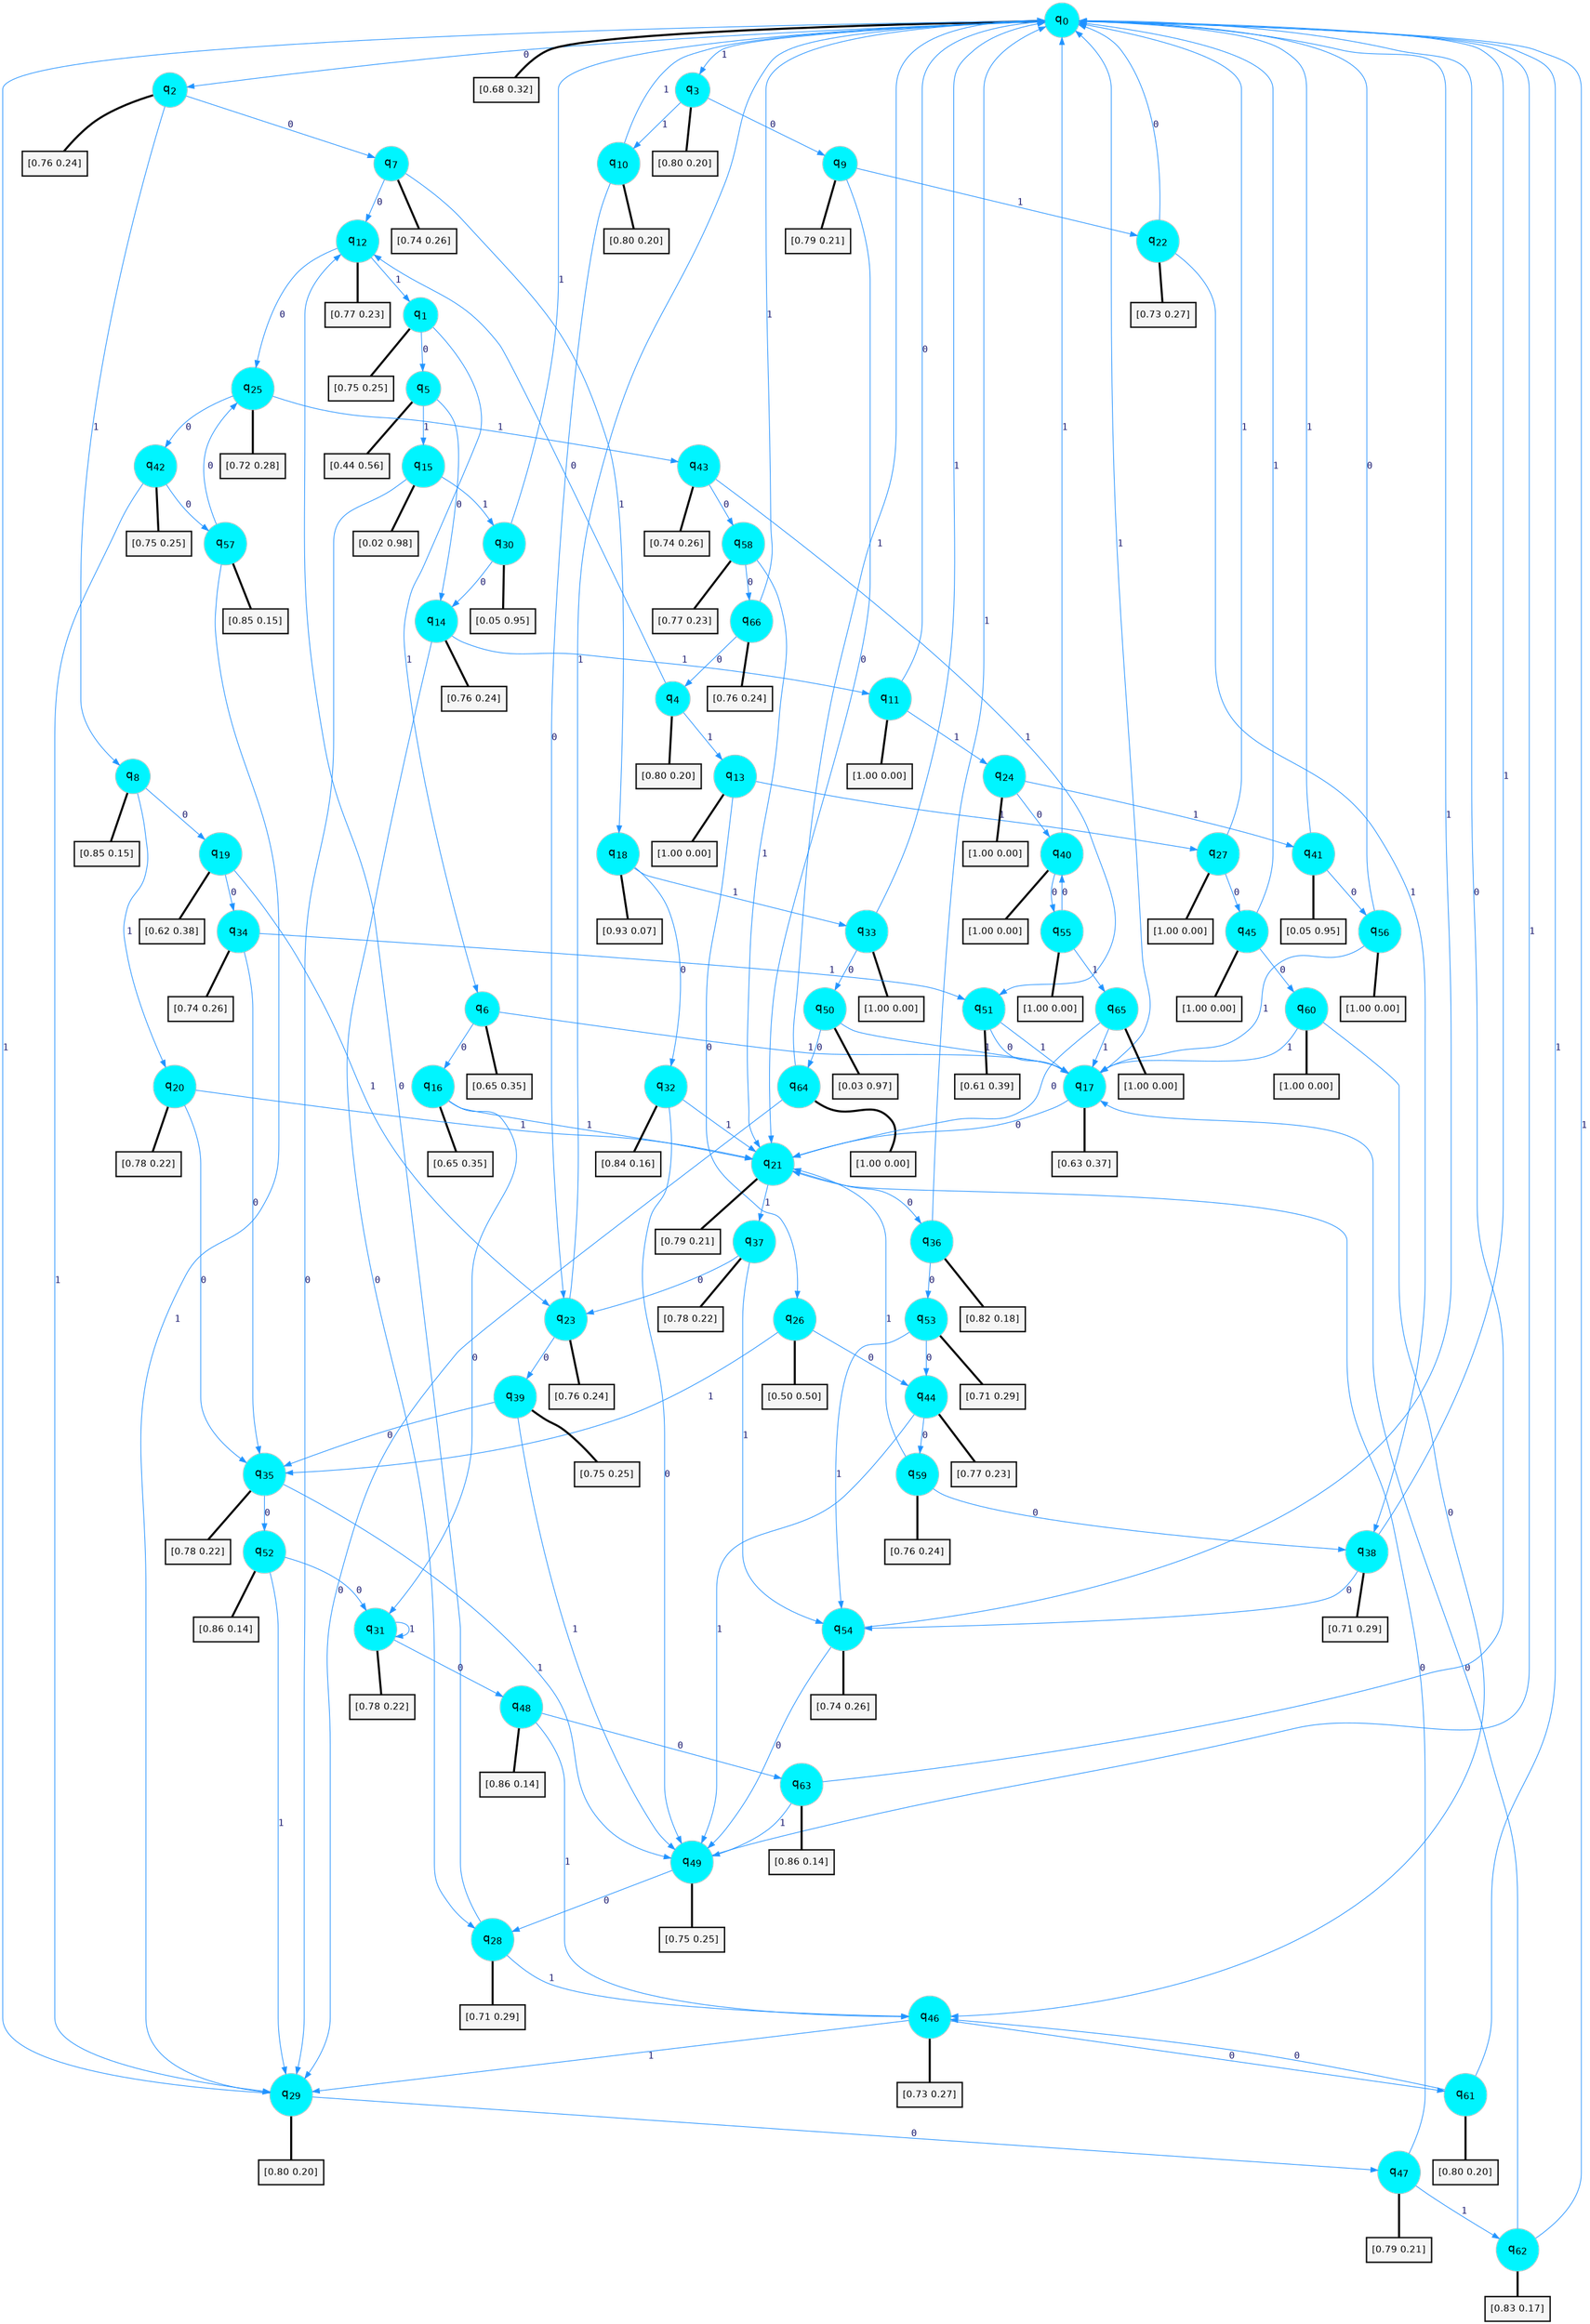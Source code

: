 digraph G {
graph [
bgcolor=transparent, dpi=300, rankdir=TD, size="40,25"];
node [
color=gray, fillcolor=turquoise1, fontcolor=black, fontname=Helvetica, fontsize=16, fontweight=bold, shape=circle, style=filled];
edge [
arrowsize=1, color=dodgerblue1, fontcolor=midnightblue, fontname=courier, fontweight=bold, penwidth=1, style=solid, weight=20];
0[label=<q<SUB>0</SUB>>];
1[label=<q<SUB>1</SUB>>];
2[label=<q<SUB>2</SUB>>];
3[label=<q<SUB>3</SUB>>];
4[label=<q<SUB>4</SUB>>];
5[label=<q<SUB>5</SUB>>];
6[label=<q<SUB>6</SUB>>];
7[label=<q<SUB>7</SUB>>];
8[label=<q<SUB>8</SUB>>];
9[label=<q<SUB>9</SUB>>];
10[label=<q<SUB>10</SUB>>];
11[label=<q<SUB>11</SUB>>];
12[label=<q<SUB>12</SUB>>];
13[label=<q<SUB>13</SUB>>];
14[label=<q<SUB>14</SUB>>];
15[label=<q<SUB>15</SUB>>];
16[label=<q<SUB>16</SUB>>];
17[label=<q<SUB>17</SUB>>];
18[label=<q<SUB>18</SUB>>];
19[label=<q<SUB>19</SUB>>];
20[label=<q<SUB>20</SUB>>];
21[label=<q<SUB>21</SUB>>];
22[label=<q<SUB>22</SUB>>];
23[label=<q<SUB>23</SUB>>];
24[label=<q<SUB>24</SUB>>];
25[label=<q<SUB>25</SUB>>];
26[label=<q<SUB>26</SUB>>];
27[label=<q<SUB>27</SUB>>];
28[label=<q<SUB>28</SUB>>];
29[label=<q<SUB>29</SUB>>];
30[label=<q<SUB>30</SUB>>];
31[label=<q<SUB>31</SUB>>];
32[label=<q<SUB>32</SUB>>];
33[label=<q<SUB>33</SUB>>];
34[label=<q<SUB>34</SUB>>];
35[label=<q<SUB>35</SUB>>];
36[label=<q<SUB>36</SUB>>];
37[label=<q<SUB>37</SUB>>];
38[label=<q<SUB>38</SUB>>];
39[label=<q<SUB>39</SUB>>];
40[label=<q<SUB>40</SUB>>];
41[label=<q<SUB>41</SUB>>];
42[label=<q<SUB>42</SUB>>];
43[label=<q<SUB>43</SUB>>];
44[label=<q<SUB>44</SUB>>];
45[label=<q<SUB>45</SUB>>];
46[label=<q<SUB>46</SUB>>];
47[label=<q<SUB>47</SUB>>];
48[label=<q<SUB>48</SUB>>];
49[label=<q<SUB>49</SUB>>];
50[label=<q<SUB>50</SUB>>];
51[label=<q<SUB>51</SUB>>];
52[label=<q<SUB>52</SUB>>];
53[label=<q<SUB>53</SUB>>];
54[label=<q<SUB>54</SUB>>];
55[label=<q<SUB>55</SUB>>];
56[label=<q<SUB>56</SUB>>];
57[label=<q<SUB>57</SUB>>];
58[label=<q<SUB>58</SUB>>];
59[label=<q<SUB>59</SUB>>];
60[label=<q<SUB>60</SUB>>];
61[label=<q<SUB>61</SUB>>];
62[label=<q<SUB>62</SUB>>];
63[label=<q<SUB>63</SUB>>];
64[label=<q<SUB>64</SUB>>];
65[label=<q<SUB>65</SUB>>];
66[label=<q<SUB>66</SUB>>];
67[label="[0.68 0.32]", shape=box,fontcolor=black, fontname=Helvetica, fontsize=14, penwidth=2, fillcolor=whitesmoke,color=black];
68[label="[0.75 0.25]", shape=box,fontcolor=black, fontname=Helvetica, fontsize=14, penwidth=2, fillcolor=whitesmoke,color=black];
69[label="[0.76 0.24]", shape=box,fontcolor=black, fontname=Helvetica, fontsize=14, penwidth=2, fillcolor=whitesmoke,color=black];
70[label="[0.80 0.20]", shape=box,fontcolor=black, fontname=Helvetica, fontsize=14, penwidth=2, fillcolor=whitesmoke,color=black];
71[label="[0.80 0.20]", shape=box,fontcolor=black, fontname=Helvetica, fontsize=14, penwidth=2, fillcolor=whitesmoke,color=black];
72[label="[0.44 0.56]", shape=box,fontcolor=black, fontname=Helvetica, fontsize=14, penwidth=2, fillcolor=whitesmoke,color=black];
73[label="[0.65 0.35]", shape=box,fontcolor=black, fontname=Helvetica, fontsize=14, penwidth=2, fillcolor=whitesmoke,color=black];
74[label="[0.74 0.26]", shape=box,fontcolor=black, fontname=Helvetica, fontsize=14, penwidth=2, fillcolor=whitesmoke,color=black];
75[label="[0.85 0.15]", shape=box,fontcolor=black, fontname=Helvetica, fontsize=14, penwidth=2, fillcolor=whitesmoke,color=black];
76[label="[0.79 0.21]", shape=box,fontcolor=black, fontname=Helvetica, fontsize=14, penwidth=2, fillcolor=whitesmoke,color=black];
77[label="[0.80 0.20]", shape=box,fontcolor=black, fontname=Helvetica, fontsize=14, penwidth=2, fillcolor=whitesmoke,color=black];
78[label="[1.00 0.00]", shape=box,fontcolor=black, fontname=Helvetica, fontsize=14, penwidth=2, fillcolor=whitesmoke,color=black];
79[label="[0.77 0.23]", shape=box,fontcolor=black, fontname=Helvetica, fontsize=14, penwidth=2, fillcolor=whitesmoke,color=black];
80[label="[1.00 0.00]", shape=box,fontcolor=black, fontname=Helvetica, fontsize=14, penwidth=2, fillcolor=whitesmoke,color=black];
81[label="[0.76 0.24]", shape=box,fontcolor=black, fontname=Helvetica, fontsize=14, penwidth=2, fillcolor=whitesmoke,color=black];
82[label="[0.02 0.98]", shape=box,fontcolor=black, fontname=Helvetica, fontsize=14, penwidth=2, fillcolor=whitesmoke,color=black];
83[label="[0.65 0.35]", shape=box,fontcolor=black, fontname=Helvetica, fontsize=14, penwidth=2, fillcolor=whitesmoke,color=black];
84[label="[0.63 0.37]", shape=box,fontcolor=black, fontname=Helvetica, fontsize=14, penwidth=2, fillcolor=whitesmoke,color=black];
85[label="[0.93 0.07]", shape=box,fontcolor=black, fontname=Helvetica, fontsize=14, penwidth=2, fillcolor=whitesmoke,color=black];
86[label="[0.62 0.38]", shape=box,fontcolor=black, fontname=Helvetica, fontsize=14, penwidth=2, fillcolor=whitesmoke,color=black];
87[label="[0.78 0.22]", shape=box,fontcolor=black, fontname=Helvetica, fontsize=14, penwidth=2, fillcolor=whitesmoke,color=black];
88[label="[0.79 0.21]", shape=box,fontcolor=black, fontname=Helvetica, fontsize=14, penwidth=2, fillcolor=whitesmoke,color=black];
89[label="[0.73 0.27]", shape=box,fontcolor=black, fontname=Helvetica, fontsize=14, penwidth=2, fillcolor=whitesmoke,color=black];
90[label="[0.76 0.24]", shape=box,fontcolor=black, fontname=Helvetica, fontsize=14, penwidth=2, fillcolor=whitesmoke,color=black];
91[label="[1.00 0.00]", shape=box,fontcolor=black, fontname=Helvetica, fontsize=14, penwidth=2, fillcolor=whitesmoke,color=black];
92[label="[0.72 0.28]", shape=box,fontcolor=black, fontname=Helvetica, fontsize=14, penwidth=2, fillcolor=whitesmoke,color=black];
93[label="[0.50 0.50]", shape=box,fontcolor=black, fontname=Helvetica, fontsize=14, penwidth=2, fillcolor=whitesmoke,color=black];
94[label="[1.00 0.00]", shape=box,fontcolor=black, fontname=Helvetica, fontsize=14, penwidth=2, fillcolor=whitesmoke,color=black];
95[label="[0.71 0.29]", shape=box,fontcolor=black, fontname=Helvetica, fontsize=14, penwidth=2, fillcolor=whitesmoke,color=black];
96[label="[0.80 0.20]", shape=box,fontcolor=black, fontname=Helvetica, fontsize=14, penwidth=2, fillcolor=whitesmoke,color=black];
97[label="[0.05 0.95]", shape=box,fontcolor=black, fontname=Helvetica, fontsize=14, penwidth=2, fillcolor=whitesmoke,color=black];
98[label="[0.78 0.22]", shape=box,fontcolor=black, fontname=Helvetica, fontsize=14, penwidth=2, fillcolor=whitesmoke,color=black];
99[label="[0.84 0.16]", shape=box,fontcolor=black, fontname=Helvetica, fontsize=14, penwidth=2, fillcolor=whitesmoke,color=black];
100[label="[1.00 0.00]", shape=box,fontcolor=black, fontname=Helvetica, fontsize=14, penwidth=2, fillcolor=whitesmoke,color=black];
101[label="[0.74 0.26]", shape=box,fontcolor=black, fontname=Helvetica, fontsize=14, penwidth=2, fillcolor=whitesmoke,color=black];
102[label="[0.78 0.22]", shape=box,fontcolor=black, fontname=Helvetica, fontsize=14, penwidth=2, fillcolor=whitesmoke,color=black];
103[label="[0.82 0.18]", shape=box,fontcolor=black, fontname=Helvetica, fontsize=14, penwidth=2, fillcolor=whitesmoke,color=black];
104[label="[0.78 0.22]", shape=box,fontcolor=black, fontname=Helvetica, fontsize=14, penwidth=2, fillcolor=whitesmoke,color=black];
105[label="[0.71 0.29]", shape=box,fontcolor=black, fontname=Helvetica, fontsize=14, penwidth=2, fillcolor=whitesmoke,color=black];
106[label="[0.75 0.25]", shape=box,fontcolor=black, fontname=Helvetica, fontsize=14, penwidth=2, fillcolor=whitesmoke,color=black];
107[label="[1.00 0.00]", shape=box,fontcolor=black, fontname=Helvetica, fontsize=14, penwidth=2, fillcolor=whitesmoke,color=black];
108[label="[0.05 0.95]", shape=box,fontcolor=black, fontname=Helvetica, fontsize=14, penwidth=2, fillcolor=whitesmoke,color=black];
109[label="[0.75 0.25]", shape=box,fontcolor=black, fontname=Helvetica, fontsize=14, penwidth=2, fillcolor=whitesmoke,color=black];
110[label="[0.74 0.26]", shape=box,fontcolor=black, fontname=Helvetica, fontsize=14, penwidth=2, fillcolor=whitesmoke,color=black];
111[label="[0.77 0.23]", shape=box,fontcolor=black, fontname=Helvetica, fontsize=14, penwidth=2, fillcolor=whitesmoke,color=black];
112[label="[1.00 0.00]", shape=box,fontcolor=black, fontname=Helvetica, fontsize=14, penwidth=2, fillcolor=whitesmoke,color=black];
113[label="[0.73 0.27]", shape=box,fontcolor=black, fontname=Helvetica, fontsize=14, penwidth=2, fillcolor=whitesmoke,color=black];
114[label="[0.79 0.21]", shape=box,fontcolor=black, fontname=Helvetica, fontsize=14, penwidth=2, fillcolor=whitesmoke,color=black];
115[label="[0.86 0.14]", shape=box,fontcolor=black, fontname=Helvetica, fontsize=14, penwidth=2, fillcolor=whitesmoke,color=black];
116[label="[0.75 0.25]", shape=box,fontcolor=black, fontname=Helvetica, fontsize=14, penwidth=2, fillcolor=whitesmoke,color=black];
117[label="[0.03 0.97]", shape=box,fontcolor=black, fontname=Helvetica, fontsize=14, penwidth=2, fillcolor=whitesmoke,color=black];
118[label="[0.61 0.39]", shape=box,fontcolor=black, fontname=Helvetica, fontsize=14, penwidth=2, fillcolor=whitesmoke,color=black];
119[label="[0.86 0.14]", shape=box,fontcolor=black, fontname=Helvetica, fontsize=14, penwidth=2, fillcolor=whitesmoke,color=black];
120[label="[0.71 0.29]", shape=box,fontcolor=black, fontname=Helvetica, fontsize=14, penwidth=2, fillcolor=whitesmoke,color=black];
121[label="[0.74 0.26]", shape=box,fontcolor=black, fontname=Helvetica, fontsize=14, penwidth=2, fillcolor=whitesmoke,color=black];
122[label="[1.00 0.00]", shape=box,fontcolor=black, fontname=Helvetica, fontsize=14, penwidth=2, fillcolor=whitesmoke,color=black];
123[label="[1.00 0.00]", shape=box,fontcolor=black, fontname=Helvetica, fontsize=14, penwidth=2, fillcolor=whitesmoke,color=black];
124[label="[0.85 0.15]", shape=box,fontcolor=black, fontname=Helvetica, fontsize=14, penwidth=2, fillcolor=whitesmoke,color=black];
125[label="[0.77 0.23]", shape=box,fontcolor=black, fontname=Helvetica, fontsize=14, penwidth=2, fillcolor=whitesmoke,color=black];
126[label="[0.76 0.24]", shape=box,fontcolor=black, fontname=Helvetica, fontsize=14, penwidth=2, fillcolor=whitesmoke,color=black];
127[label="[1.00 0.00]", shape=box,fontcolor=black, fontname=Helvetica, fontsize=14, penwidth=2, fillcolor=whitesmoke,color=black];
128[label="[0.80 0.20]", shape=box,fontcolor=black, fontname=Helvetica, fontsize=14, penwidth=2, fillcolor=whitesmoke,color=black];
129[label="[0.83 0.17]", shape=box,fontcolor=black, fontname=Helvetica, fontsize=14, penwidth=2, fillcolor=whitesmoke,color=black];
130[label="[0.86 0.14]", shape=box,fontcolor=black, fontname=Helvetica, fontsize=14, penwidth=2, fillcolor=whitesmoke,color=black];
131[label="[1.00 0.00]", shape=box,fontcolor=black, fontname=Helvetica, fontsize=14, penwidth=2, fillcolor=whitesmoke,color=black];
132[label="[1.00 0.00]", shape=box,fontcolor=black, fontname=Helvetica, fontsize=14, penwidth=2, fillcolor=whitesmoke,color=black];
133[label="[0.76 0.24]", shape=box,fontcolor=black, fontname=Helvetica, fontsize=14, penwidth=2, fillcolor=whitesmoke,color=black];
0->2 [label=0];
0->3 [label=1];
0->67 [arrowhead=none, penwidth=3,color=black];
1->5 [label=0];
1->6 [label=1];
1->68 [arrowhead=none, penwidth=3,color=black];
2->7 [label=0];
2->8 [label=1];
2->69 [arrowhead=none, penwidth=3,color=black];
3->9 [label=0];
3->10 [label=1];
3->70 [arrowhead=none, penwidth=3,color=black];
4->12 [label=0];
4->13 [label=1];
4->71 [arrowhead=none, penwidth=3,color=black];
5->14 [label=0];
5->15 [label=1];
5->72 [arrowhead=none, penwidth=3,color=black];
6->16 [label=0];
6->17 [label=1];
6->73 [arrowhead=none, penwidth=3,color=black];
7->12 [label=0];
7->18 [label=1];
7->74 [arrowhead=none, penwidth=3,color=black];
8->19 [label=0];
8->20 [label=1];
8->75 [arrowhead=none, penwidth=3,color=black];
9->21 [label=0];
9->22 [label=1];
9->76 [arrowhead=none, penwidth=3,color=black];
10->23 [label=0];
10->0 [label=1];
10->77 [arrowhead=none, penwidth=3,color=black];
11->0 [label=0];
11->24 [label=1];
11->78 [arrowhead=none, penwidth=3,color=black];
12->25 [label=0];
12->1 [label=1];
12->79 [arrowhead=none, penwidth=3,color=black];
13->26 [label=0];
13->27 [label=1];
13->80 [arrowhead=none, penwidth=3,color=black];
14->28 [label=0];
14->11 [label=1];
14->81 [arrowhead=none, penwidth=3,color=black];
15->29 [label=0];
15->30 [label=1];
15->82 [arrowhead=none, penwidth=3,color=black];
16->31 [label=0];
16->21 [label=1];
16->83 [arrowhead=none, penwidth=3,color=black];
17->21 [label=0];
17->0 [label=1];
17->84 [arrowhead=none, penwidth=3,color=black];
18->32 [label=0];
18->33 [label=1];
18->85 [arrowhead=none, penwidth=3,color=black];
19->34 [label=0];
19->23 [label=1];
19->86 [arrowhead=none, penwidth=3,color=black];
20->35 [label=0];
20->21 [label=1];
20->87 [arrowhead=none, penwidth=3,color=black];
21->36 [label=0];
21->37 [label=1];
21->88 [arrowhead=none, penwidth=3,color=black];
22->0 [label=0];
22->38 [label=1];
22->89 [arrowhead=none, penwidth=3,color=black];
23->39 [label=0];
23->0 [label=1];
23->90 [arrowhead=none, penwidth=3,color=black];
24->40 [label=0];
24->41 [label=1];
24->91 [arrowhead=none, penwidth=3,color=black];
25->42 [label=0];
25->43 [label=1];
25->92 [arrowhead=none, penwidth=3,color=black];
26->44 [label=0];
26->35 [label=1];
26->93 [arrowhead=none, penwidth=3,color=black];
27->45 [label=0];
27->0 [label=1];
27->94 [arrowhead=none, penwidth=3,color=black];
28->12 [label=0];
28->46 [label=1];
28->95 [arrowhead=none, penwidth=3,color=black];
29->47 [label=0];
29->0 [label=1];
29->96 [arrowhead=none, penwidth=3,color=black];
30->14 [label=0];
30->0 [label=1];
30->97 [arrowhead=none, penwidth=3,color=black];
31->48 [label=0];
31->31 [label=1];
31->98 [arrowhead=none, penwidth=3,color=black];
32->49 [label=0];
32->21 [label=1];
32->99 [arrowhead=none, penwidth=3,color=black];
33->50 [label=0];
33->0 [label=1];
33->100 [arrowhead=none, penwidth=3,color=black];
34->35 [label=0];
34->51 [label=1];
34->101 [arrowhead=none, penwidth=3,color=black];
35->52 [label=0];
35->49 [label=1];
35->102 [arrowhead=none, penwidth=3,color=black];
36->53 [label=0];
36->0 [label=1];
36->103 [arrowhead=none, penwidth=3,color=black];
37->23 [label=0];
37->54 [label=1];
37->104 [arrowhead=none, penwidth=3,color=black];
38->54 [label=0];
38->0 [label=1];
38->105 [arrowhead=none, penwidth=3,color=black];
39->35 [label=0];
39->49 [label=1];
39->106 [arrowhead=none, penwidth=3,color=black];
40->55 [label=0];
40->0 [label=1];
40->107 [arrowhead=none, penwidth=3,color=black];
41->56 [label=0];
41->0 [label=1];
41->108 [arrowhead=none, penwidth=3,color=black];
42->57 [label=0];
42->29 [label=1];
42->109 [arrowhead=none, penwidth=3,color=black];
43->58 [label=0];
43->51 [label=1];
43->110 [arrowhead=none, penwidth=3,color=black];
44->59 [label=0];
44->49 [label=1];
44->111 [arrowhead=none, penwidth=3,color=black];
45->60 [label=0];
45->0 [label=1];
45->112 [arrowhead=none, penwidth=3,color=black];
46->61 [label=0];
46->29 [label=1];
46->113 [arrowhead=none, penwidth=3,color=black];
47->21 [label=0];
47->62 [label=1];
47->114 [arrowhead=none, penwidth=3,color=black];
48->63 [label=0];
48->46 [label=1];
48->115 [arrowhead=none, penwidth=3,color=black];
49->28 [label=0];
49->0 [label=1];
49->116 [arrowhead=none, penwidth=3,color=black];
50->64 [label=0];
50->17 [label=1];
50->117 [arrowhead=none, penwidth=3,color=black];
51->17 [label=0];
51->17 [label=1];
51->118 [arrowhead=none, penwidth=3,color=black];
52->31 [label=0];
52->29 [label=1];
52->119 [arrowhead=none, penwidth=3,color=black];
53->44 [label=0];
53->54 [label=1];
53->120 [arrowhead=none, penwidth=3,color=black];
54->49 [label=0];
54->0 [label=1];
54->121 [arrowhead=none, penwidth=3,color=black];
55->40 [label=0];
55->65 [label=1];
55->122 [arrowhead=none, penwidth=3,color=black];
56->0 [label=0];
56->17 [label=1];
56->123 [arrowhead=none, penwidth=3,color=black];
57->25 [label=0];
57->29 [label=1];
57->124 [arrowhead=none, penwidth=3,color=black];
58->66 [label=0];
58->21 [label=1];
58->125 [arrowhead=none, penwidth=3,color=black];
59->38 [label=0];
59->21 [label=1];
59->126 [arrowhead=none, penwidth=3,color=black];
60->46 [label=0];
60->17 [label=1];
60->127 [arrowhead=none, penwidth=3,color=black];
61->46 [label=0];
61->0 [label=1];
61->128 [arrowhead=none, penwidth=3,color=black];
62->17 [label=0];
62->0 [label=1];
62->129 [arrowhead=none, penwidth=3,color=black];
63->0 [label=0];
63->49 [label=1];
63->130 [arrowhead=none, penwidth=3,color=black];
64->29 [label=0];
64->0 [label=1];
64->131 [arrowhead=none, penwidth=3,color=black];
65->21 [label=0];
65->17 [label=1];
65->132 [arrowhead=none, penwidth=3,color=black];
66->4 [label=0];
66->0 [label=1];
66->133 [arrowhead=none, penwidth=3,color=black];
}
